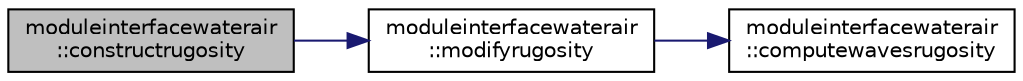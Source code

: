 digraph "moduleinterfacewaterair::constructrugosity"
{
 // LATEX_PDF_SIZE
  edge [fontname="Helvetica",fontsize="10",labelfontname="Helvetica",labelfontsize="10"];
  node [fontname="Helvetica",fontsize="10",shape=record];
  rankdir="LR";
  Node1 [label="moduleinterfacewaterair\l::constructrugosity",height=0.2,width=0.4,color="black", fillcolor="grey75", style="filled", fontcolor="black",tooltip=" "];
  Node1 -> Node2 [color="midnightblue",fontsize="10",style="solid"];
  Node2 [label="moduleinterfacewaterair\l::modifyrugosity",height=0.2,width=0.4,color="black", fillcolor="white", style="filled",URL="$namespacemoduleinterfacewaterair.html#aa7f512949a9b145b55378017e58558a7",tooltip=" "];
  Node2 -> Node3 [color="midnightblue",fontsize="10",style="solid"];
  Node3 [label="moduleinterfacewaterair\l::computewavesrugosity",height=0.2,width=0.4,color="black", fillcolor="white", style="filled",URL="$namespacemoduleinterfacewaterair.html#abb9a2be6b590714a3c5b58da190ce52f",tooltip=" "];
}
